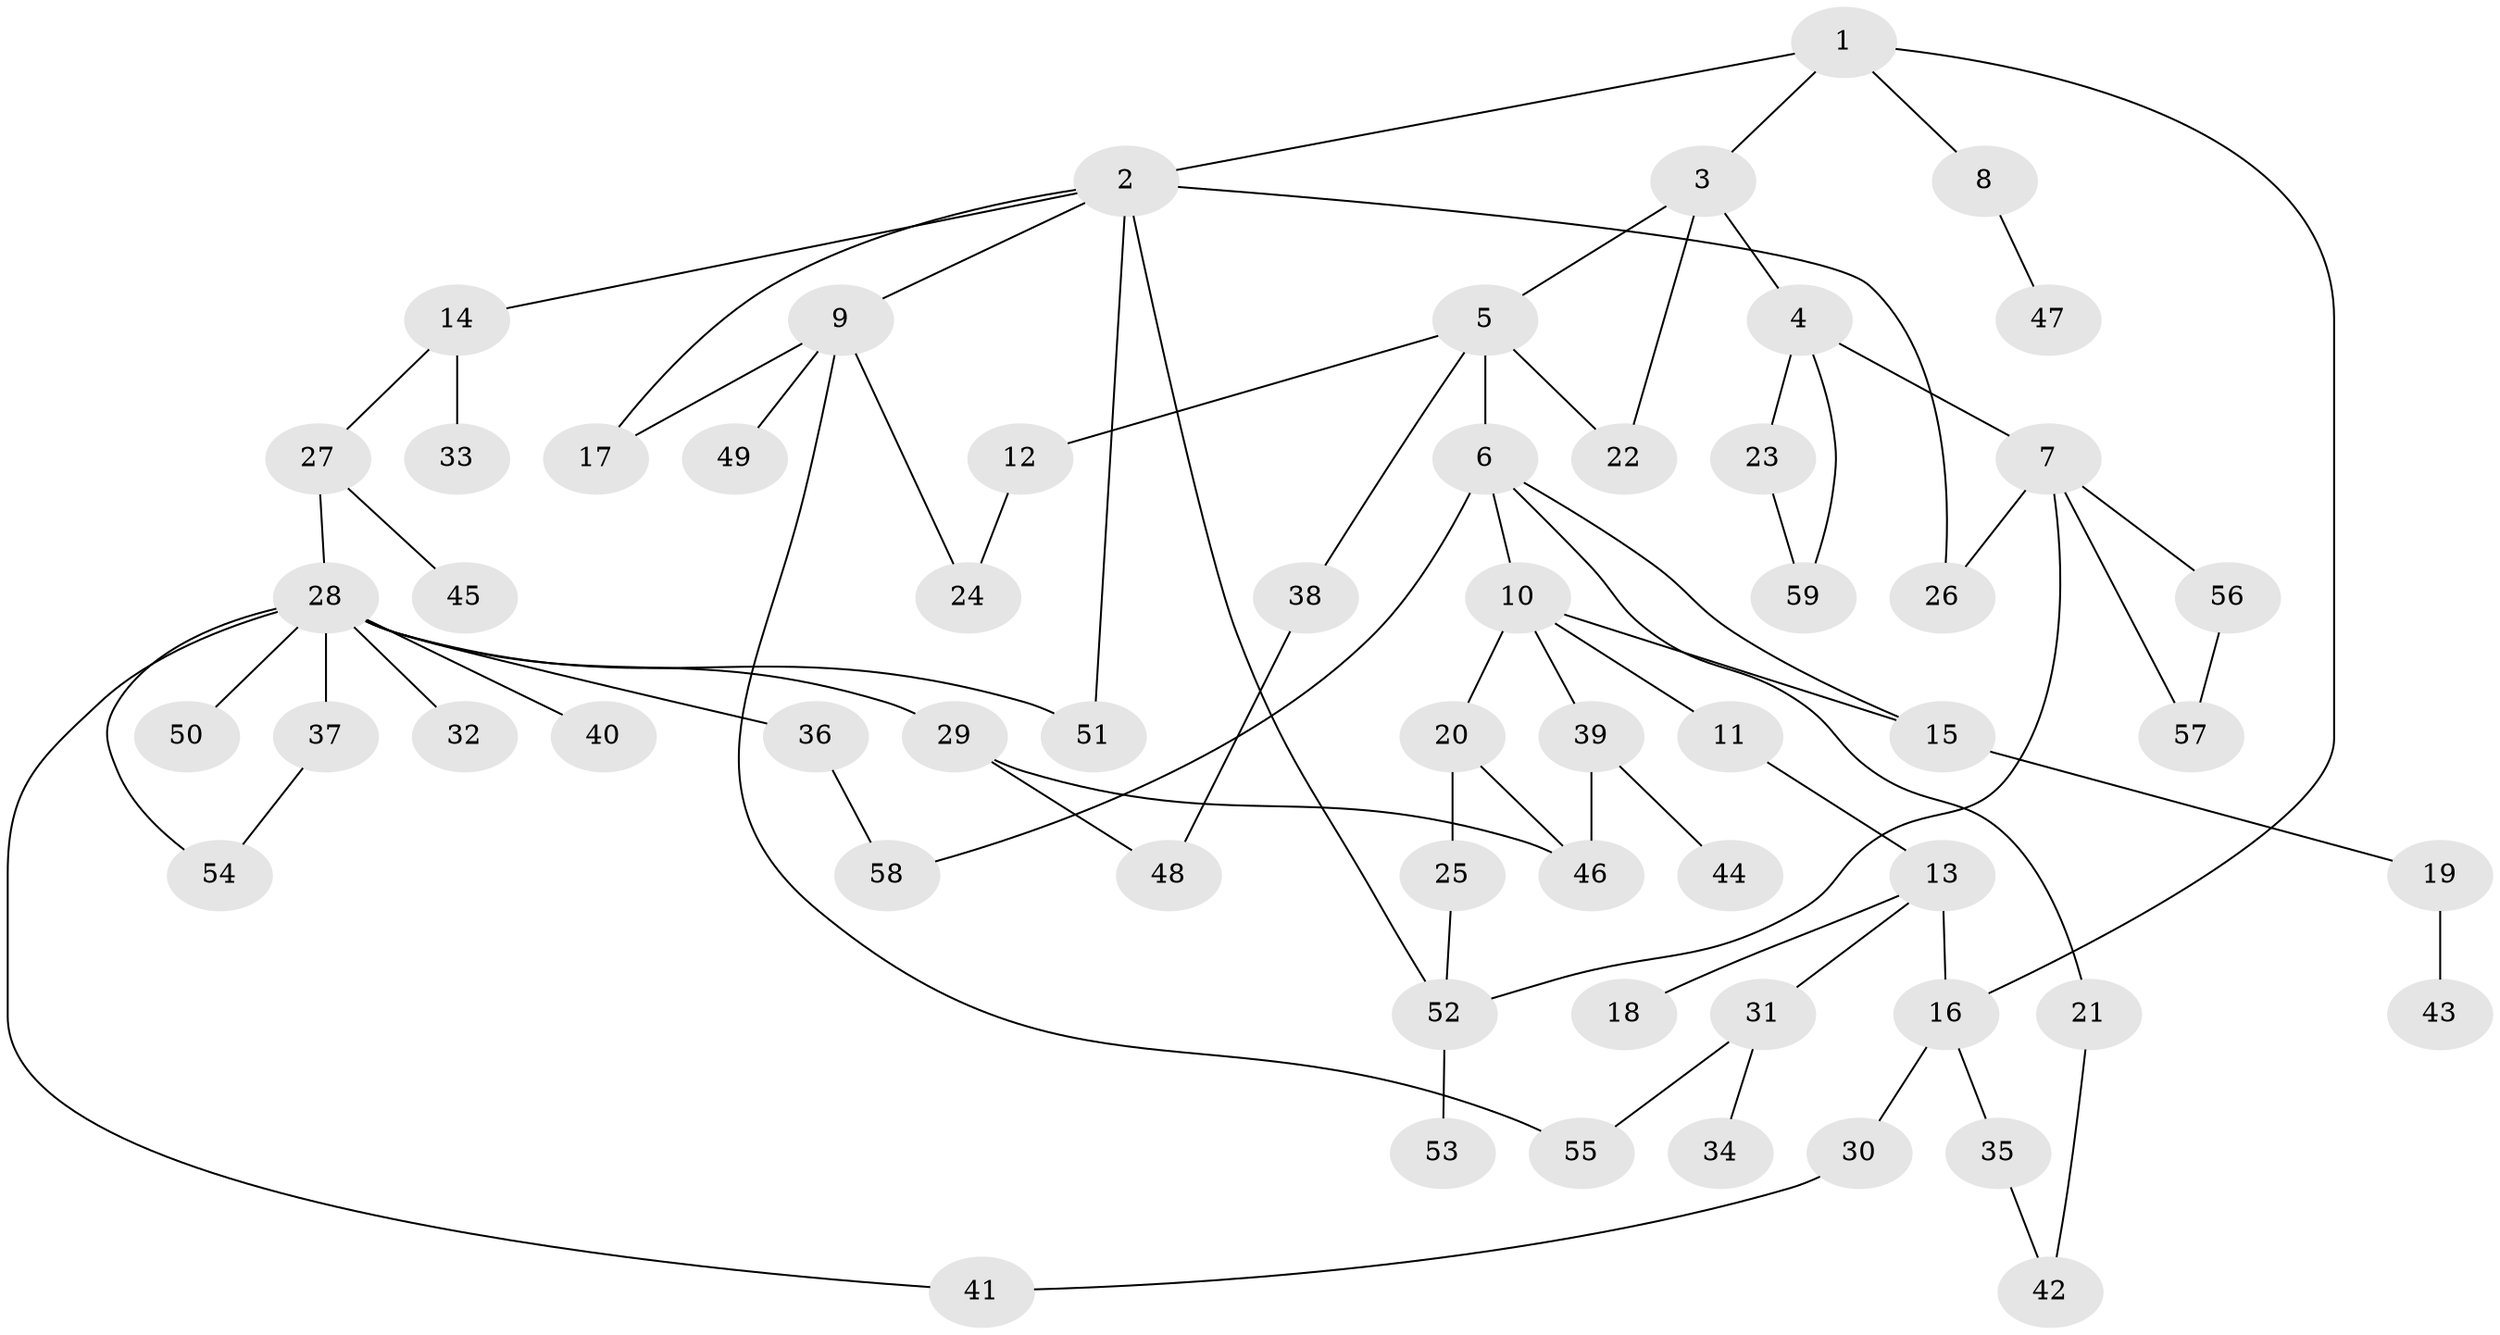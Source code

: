 // coarse degree distribution, {8: 0.024390243902439025, 6: 0.04878048780487805, 5: 0.07317073170731707, 1: 0.3170731707317073, 4: 0.07317073170731707, 2: 0.3170731707317073, 3: 0.12195121951219512, 9: 0.024390243902439025}
// Generated by graph-tools (version 1.1) at 2025/23/03/03/25 07:23:33]
// undirected, 59 vertices, 77 edges
graph export_dot {
graph [start="1"]
  node [color=gray90,style=filled];
  1;
  2;
  3;
  4;
  5;
  6;
  7;
  8;
  9;
  10;
  11;
  12;
  13;
  14;
  15;
  16;
  17;
  18;
  19;
  20;
  21;
  22;
  23;
  24;
  25;
  26;
  27;
  28;
  29;
  30;
  31;
  32;
  33;
  34;
  35;
  36;
  37;
  38;
  39;
  40;
  41;
  42;
  43;
  44;
  45;
  46;
  47;
  48;
  49;
  50;
  51;
  52;
  53;
  54;
  55;
  56;
  57;
  58;
  59;
  1 -- 2;
  1 -- 3;
  1 -- 8;
  1 -- 16;
  2 -- 9;
  2 -- 14;
  2 -- 26;
  2 -- 51;
  2 -- 52;
  2 -- 17;
  3 -- 4;
  3 -- 5;
  3 -- 22;
  4 -- 7;
  4 -- 23;
  4 -- 59;
  5 -- 6;
  5 -- 12;
  5 -- 22;
  5 -- 38;
  6 -- 10;
  6 -- 15;
  6 -- 21;
  6 -- 58;
  7 -- 56;
  7 -- 57;
  7 -- 26;
  7 -- 52;
  8 -- 47;
  9 -- 17;
  9 -- 49;
  9 -- 55;
  9 -- 24;
  10 -- 11;
  10 -- 20;
  10 -- 39;
  10 -- 15;
  11 -- 13;
  12 -- 24;
  13 -- 18;
  13 -- 31;
  13 -- 16;
  14 -- 27;
  14 -- 33;
  15 -- 19;
  16 -- 30;
  16 -- 35;
  19 -- 43;
  20 -- 25;
  20 -- 46;
  21 -- 42;
  23 -- 59;
  25 -- 52;
  27 -- 28;
  27 -- 45;
  28 -- 29;
  28 -- 32;
  28 -- 36;
  28 -- 37;
  28 -- 40;
  28 -- 50;
  28 -- 54;
  28 -- 41;
  28 -- 51;
  29 -- 46;
  29 -- 48;
  30 -- 41;
  31 -- 34;
  31 -- 55;
  35 -- 42;
  36 -- 58;
  37 -- 54;
  38 -- 48;
  39 -- 44;
  39 -- 46;
  52 -- 53;
  56 -- 57;
}
